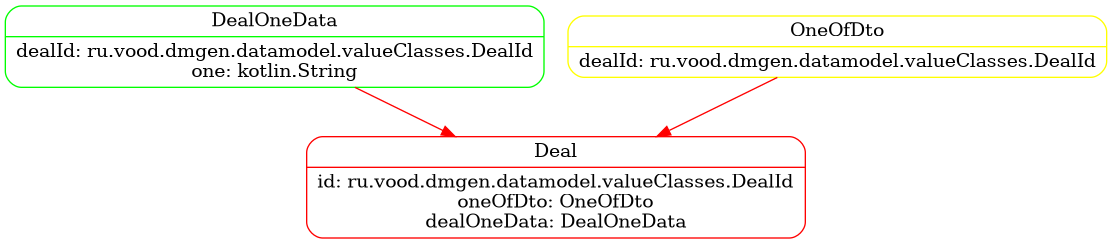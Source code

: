 @startuml
digraph dfd{
	node[shape=record]
Deal [label="{<f0> Deal|<f1> id: ru.vood.dmgen.datamodel.valueClasses.DealId\noneOfDto: OneOfDto\ndealOneData: DealOneData }" shape=Mrecord color=Red];
DealOneData [label="{<f0> DealOneData|<f1> dealId: ru.vood.dmgen.datamodel.valueClasses.DealId\none: kotlin.String }" shape=Mrecord color=Green];
OneOfDto [label="{<f0> OneOfDto|<f1> dealId: ru.vood.dmgen.datamodel.valueClasses.DealId }" shape=Mrecord color=Yellow];

DealOneData -> Deal[ color=Red];
OneOfDto -> Deal[ color=Red];

}
@enduml
